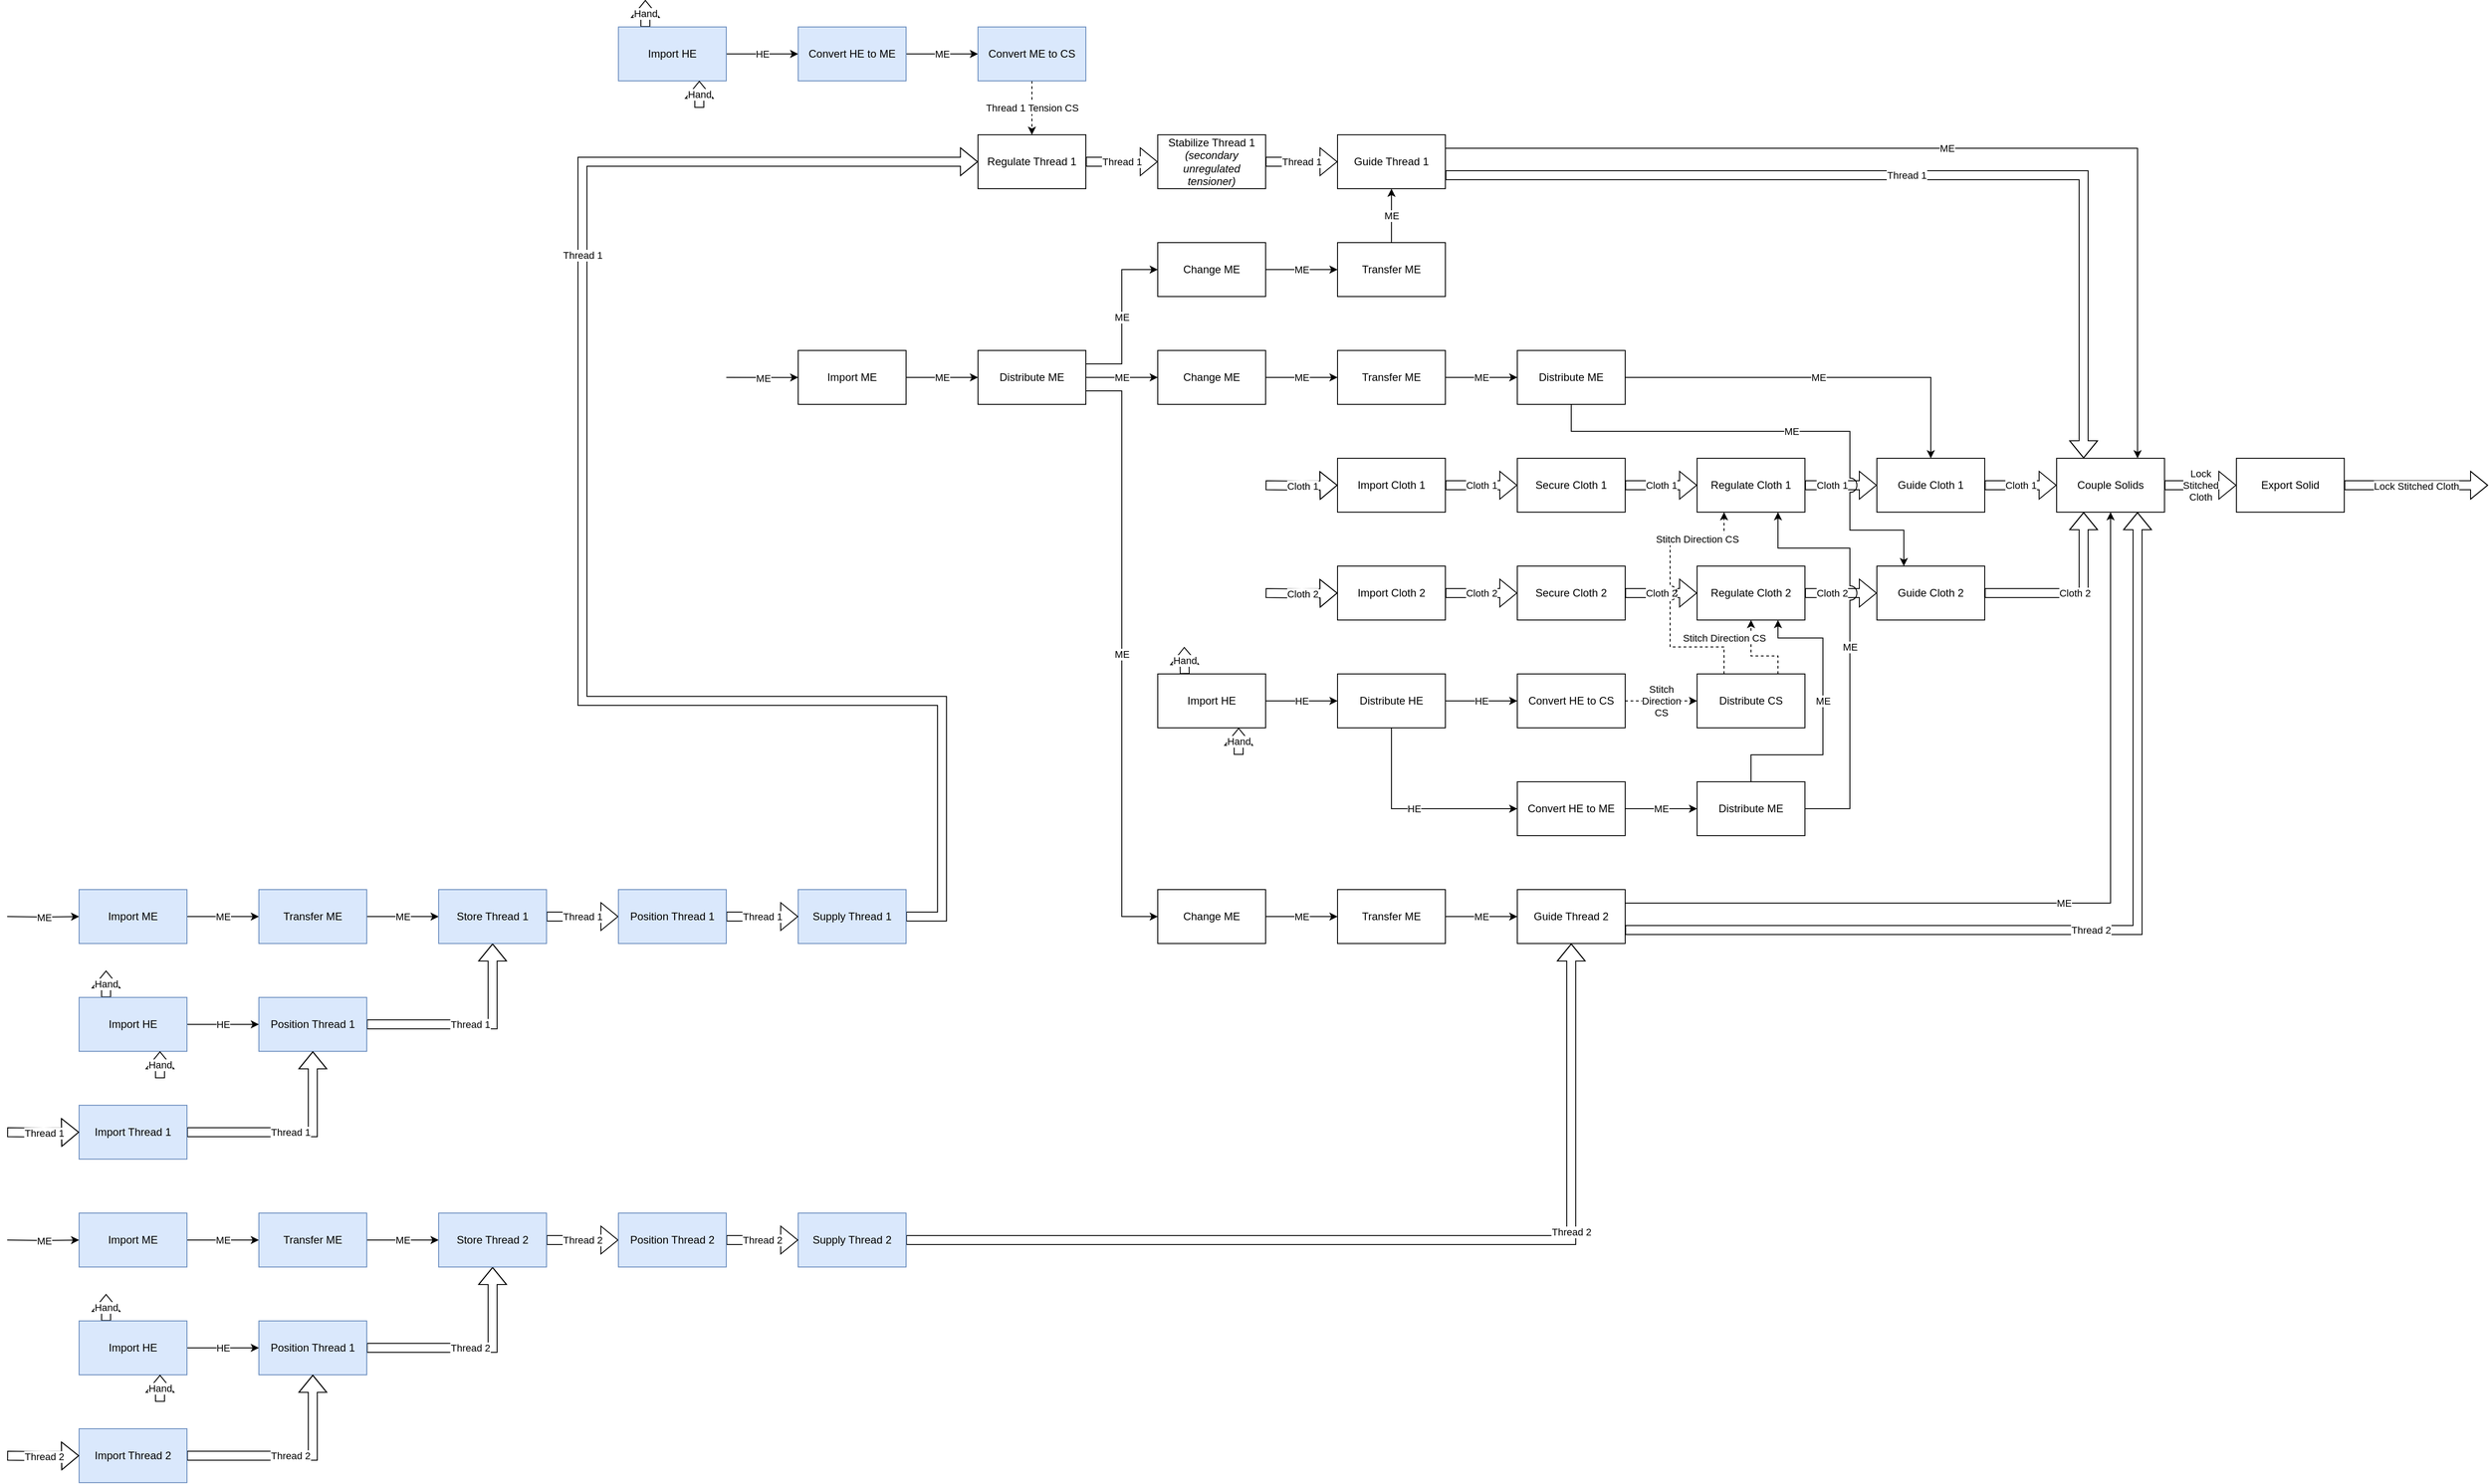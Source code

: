 <mxfile version="20.2.3" type="device"><diagram id="PV7YZHsTWEYoogCQkxCq" name="Page-1"><mxGraphModel dx="3288" dy="2365" grid="1" gridSize="10" guides="1" tooltips="1" connect="1" arrows="1" fold="1" page="1" pageScale="1" pageWidth="1100" pageHeight="850" math="0" shadow="0"><root><mxCell id="0"/><mxCell id="1" parent="0"/><mxCell id="z20-RtuB2BcMMi7QRgpX-72" value="ME" style="edgeStyle=orthogonalEdgeStyle;rounded=0;orthogonalLoop=1;jettySize=auto;html=1;exitX=1;exitY=0.5;exitDx=0;exitDy=0;entryX=0;entryY=0.5;entryDx=0;entryDy=0;" edge="1" parent="1" source="z20-RtuB2BcMMi7QRgpX-1" target="z20-RtuB2BcMMi7QRgpX-2"><mxGeometry relative="1" as="geometry"/></mxCell><mxCell id="z20-RtuB2BcMMi7QRgpX-1" value="Import ME" style="rounded=0;whiteSpace=wrap;html=1;" vertex="1" parent="1"><mxGeometry x="120" y="270" width="120" height="60" as="geometry"/></mxCell><mxCell id="z20-RtuB2BcMMi7QRgpX-73" value="ME" style="edgeStyle=orthogonalEdgeStyle;rounded=0;orthogonalLoop=1;jettySize=auto;html=1;exitX=1;exitY=0.5;exitDx=0;exitDy=0;entryX=0;entryY=0.5;entryDx=0;entryDy=0;" edge="1" parent="1" source="z20-RtuB2BcMMi7QRgpX-2" target="z20-RtuB2BcMMi7QRgpX-4"><mxGeometry relative="1" as="geometry"/></mxCell><mxCell id="z20-RtuB2BcMMi7QRgpX-75" value="ME" style="edgeStyle=orthogonalEdgeStyle;rounded=0;orthogonalLoop=1;jettySize=auto;html=1;exitX=1;exitY=0.75;exitDx=0;exitDy=0;entryX=0;entryY=0.5;entryDx=0;entryDy=0;" edge="1" parent="1" source="z20-RtuB2BcMMi7QRgpX-2" target="z20-RtuB2BcMMi7QRgpX-5"><mxGeometry relative="1" as="geometry"/></mxCell><mxCell id="z20-RtuB2BcMMi7QRgpX-76" value="ME" style="edgeStyle=orthogonalEdgeStyle;rounded=0;orthogonalLoop=1;jettySize=auto;html=1;exitX=1;exitY=0.25;exitDx=0;exitDy=0;entryX=0;entryY=0.5;entryDx=0;entryDy=0;" edge="1" parent="1" source="z20-RtuB2BcMMi7QRgpX-2" target="z20-RtuB2BcMMi7QRgpX-3"><mxGeometry relative="1" as="geometry"/></mxCell><mxCell id="z20-RtuB2BcMMi7QRgpX-2" value="Distribute ME" style="rounded=0;whiteSpace=wrap;html=1;" vertex="1" parent="1"><mxGeometry x="320" y="270" width="120" height="60" as="geometry"/></mxCell><mxCell id="z20-RtuB2BcMMi7QRgpX-86" value="ME" style="edgeStyle=orthogonalEdgeStyle;rounded=0;orthogonalLoop=1;jettySize=auto;html=1;exitX=1;exitY=0.5;exitDx=0;exitDy=0;entryX=0;entryY=0.5;entryDx=0;entryDy=0;" edge="1" parent="1" source="z20-RtuB2BcMMi7QRgpX-3" target="z20-RtuB2BcMMi7QRgpX-7"><mxGeometry relative="1" as="geometry"/></mxCell><mxCell id="z20-RtuB2BcMMi7QRgpX-3" value="Change ME" style="rounded=0;whiteSpace=wrap;html=1;" vertex="1" parent="1"><mxGeometry x="520" y="150" width="120" height="60" as="geometry"/></mxCell><mxCell id="z20-RtuB2BcMMi7QRgpX-87" value="ME" style="edgeStyle=orthogonalEdgeStyle;rounded=0;orthogonalLoop=1;jettySize=auto;html=1;exitX=1;exitY=0.5;exitDx=0;exitDy=0;entryX=0;entryY=0.5;entryDx=0;entryDy=0;" edge="1" parent="1" source="z20-RtuB2BcMMi7QRgpX-4" target="z20-RtuB2BcMMi7QRgpX-6"><mxGeometry relative="1" as="geometry"/></mxCell><mxCell id="z20-RtuB2BcMMi7QRgpX-4" value="Change ME" style="rounded=0;whiteSpace=wrap;html=1;" vertex="1" parent="1"><mxGeometry x="520" y="270" width="120" height="60" as="geometry"/></mxCell><mxCell id="z20-RtuB2BcMMi7QRgpX-71" value="ME" style="edgeStyle=orthogonalEdgeStyle;rounded=0;orthogonalLoop=1;jettySize=auto;html=1;exitX=1;exitY=0.5;exitDx=0;exitDy=0;entryX=0;entryY=0.5;entryDx=0;entryDy=0;" edge="1" parent="1" source="z20-RtuB2BcMMi7QRgpX-5" target="z20-RtuB2BcMMi7QRgpX-8"><mxGeometry relative="1" as="geometry"/></mxCell><mxCell id="z20-RtuB2BcMMi7QRgpX-5" value="Change ME" style="rounded=0;whiteSpace=wrap;html=1;" vertex="1" parent="1"><mxGeometry x="520" y="870" width="120" height="60" as="geometry"/></mxCell><mxCell id="z20-RtuB2BcMMi7QRgpX-130" value="ME" style="edgeStyle=orthogonalEdgeStyle;rounded=0;jumpStyle=arc;jumpSize=16;orthogonalLoop=1;jettySize=auto;html=1;exitX=1;exitY=0.5;exitDx=0;exitDy=0;entryX=0;entryY=0.5;entryDx=0;entryDy=0;" edge="1" parent="1" source="z20-RtuB2BcMMi7QRgpX-6" target="z20-RtuB2BcMMi7QRgpX-129"><mxGeometry relative="1" as="geometry"/></mxCell><mxCell id="z20-RtuB2BcMMi7QRgpX-6" value="Transfer ME" style="rounded=0;whiteSpace=wrap;html=1;" vertex="1" parent="1"><mxGeometry x="720" y="270" width="120" height="60" as="geometry"/></mxCell><mxCell id="z20-RtuB2BcMMi7QRgpX-88" value="ME" style="edgeStyle=orthogonalEdgeStyle;rounded=0;orthogonalLoop=1;jettySize=auto;html=1;exitX=0.5;exitY=0;exitDx=0;exitDy=0;entryX=0.5;entryY=1;entryDx=0;entryDy=0;" edge="1" parent="1" source="z20-RtuB2BcMMi7QRgpX-7" target="z20-RtuB2BcMMi7QRgpX-47"><mxGeometry relative="1" as="geometry"/></mxCell><mxCell id="z20-RtuB2BcMMi7QRgpX-7" value="Transfer ME" style="rounded=0;whiteSpace=wrap;html=1;" vertex="1" parent="1"><mxGeometry x="720" y="150" width="120" height="60" as="geometry"/></mxCell><mxCell id="z20-RtuB2BcMMi7QRgpX-77" value="ME" style="edgeStyle=orthogonalEdgeStyle;rounded=0;orthogonalLoop=1;jettySize=auto;html=1;exitX=1;exitY=0.5;exitDx=0;exitDy=0;entryX=0;entryY=0.5;entryDx=0;entryDy=0;" edge="1" parent="1" source="z20-RtuB2BcMMi7QRgpX-8" target="z20-RtuB2BcMMi7QRgpX-69"><mxGeometry relative="1" as="geometry"/></mxCell><mxCell id="z20-RtuB2BcMMi7QRgpX-8" value="Transfer ME" style="rounded=0;whiteSpace=wrap;html=1;" vertex="1" parent="1"><mxGeometry x="720" y="870" width="120" height="60" as="geometry"/></mxCell><mxCell id="z20-RtuB2BcMMi7QRgpX-13" value="ME" style="edgeStyle=orthogonalEdgeStyle;rounded=0;orthogonalLoop=1;jettySize=auto;html=1;exitX=1;exitY=0.5;exitDx=0;exitDy=0;entryX=0;entryY=0.5;entryDx=0;entryDy=0;" edge="1" parent="1" source="z20-RtuB2BcMMi7QRgpX-9" target="z20-RtuB2BcMMi7QRgpX-10"><mxGeometry relative="1" as="geometry"/></mxCell><mxCell id="z20-RtuB2BcMMi7QRgpX-9" value="Import ME" style="rounded=0;whiteSpace=wrap;html=1;fillColor=#dae8fc;strokeColor=#6c8ebf;" vertex="1" parent="1"><mxGeometry x="-680" y="870" width="120" height="60" as="geometry"/></mxCell><mxCell id="z20-RtuB2BcMMi7QRgpX-14" value="ME" style="edgeStyle=orthogonalEdgeStyle;rounded=0;orthogonalLoop=1;jettySize=auto;html=1;exitX=1;exitY=0.5;exitDx=0;exitDy=0;entryX=0;entryY=0.5;entryDx=0;entryDy=0;" edge="1" parent="1" source="z20-RtuB2BcMMi7QRgpX-10" target="z20-RtuB2BcMMi7QRgpX-12"><mxGeometry relative="1" as="geometry"/></mxCell><mxCell id="z20-RtuB2BcMMi7QRgpX-10" value="Transfer ME" style="rounded=0;whiteSpace=wrap;html=1;fillColor=#dae8fc;strokeColor=#6c8ebf;" vertex="1" parent="1"><mxGeometry x="-480" y="870" width="120" height="60" as="geometry"/></mxCell><mxCell id="z20-RtuB2BcMMi7QRgpX-23" value="Thread 1" style="edgeStyle=orthogonalEdgeStyle;shape=flexArrow;rounded=0;orthogonalLoop=1;jettySize=auto;html=1;exitX=1;exitY=0.5;exitDx=0;exitDy=0;entryX=0.5;entryY=1;entryDx=0;entryDy=0;" edge="1" parent="1" source="z20-RtuB2BcMMi7QRgpX-11" target="z20-RtuB2BcMMi7QRgpX-12"><mxGeometry relative="1" as="geometry"/></mxCell><mxCell id="z20-RtuB2BcMMi7QRgpX-11" value="Position Thread 1" style="rounded=0;whiteSpace=wrap;html=1;fillColor=#dae8fc;strokeColor=#6c8ebf;" vertex="1" parent="1"><mxGeometry x="-480" y="990" width="120" height="60" as="geometry"/></mxCell><mxCell id="z20-RtuB2BcMMi7QRgpX-25" value="Thread 1" style="edgeStyle=orthogonalEdgeStyle;shape=flexArrow;rounded=0;orthogonalLoop=1;jettySize=auto;html=1;exitX=1;exitY=0.5;exitDx=0;exitDy=0;entryX=0;entryY=0.5;entryDx=0;entryDy=0;" edge="1" parent="1" source="z20-RtuB2BcMMi7QRgpX-12" target="z20-RtuB2BcMMi7QRgpX-37"><mxGeometry relative="1" as="geometry"><mxPoint x="-110" y="900" as="targetPoint"/></mxGeometry></mxCell><mxCell id="z20-RtuB2BcMMi7QRgpX-12" value="Store Thread 1" style="rounded=0;whiteSpace=wrap;html=1;fillColor=#dae8fc;strokeColor=#6c8ebf;" vertex="1" parent="1"><mxGeometry x="-280" y="870" width="120" height="60" as="geometry"/></mxCell><mxCell id="z20-RtuB2BcMMi7QRgpX-17" value="Hand" style="edgeStyle=orthogonalEdgeStyle;shape=flexArrow;rounded=0;orthogonalLoop=1;jettySize=auto;html=1;exitX=0.25;exitY=0;exitDx=0;exitDy=0;" edge="1" parent="1" source="z20-RtuB2BcMMi7QRgpX-15"><mxGeometry relative="1" as="geometry"><mxPoint x="-650" y="960" as="targetPoint"/></mxGeometry></mxCell><mxCell id="z20-RtuB2BcMMi7QRgpX-18" value="HE" style="edgeStyle=orthogonalEdgeStyle;rounded=0;orthogonalLoop=1;jettySize=auto;html=1;exitX=1;exitY=0.5;exitDx=0;exitDy=0;entryX=0;entryY=0.5;entryDx=0;entryDy=0;" edge="1" parent="1" source="z20-RtuB2BcMMi7QRgpX-15" target="z20-RtuB2BcMMi7QRgpX-11"><mxGeometry relative="1" as="geometry"/></mxCell><mxCell id="z20-RtuB2BcMMi7QRgpX-15" value="Import HE" style="rounded=0;whiteSpace=wrap;html=1;fillColor=#dae8fc;strokeColor=#6c8ebf;" vertex="1" parent="1"><mxGeometry x="-680" y="990" width="120" height="60" as="geometry"/></mxCell><mxCell id="z20-RtuB2BcMMi7QRgpX-16" value="Hand" style="edgeStyle=orthogonalEdgeStyle;rounded=0;orthogonalLoop=1;jettySize=auto;html=1;entryX=0.75;entryY=1;entryDx=0;entryDy=0;shape=flexArrow;" edge="1" parent="1" target="z20-RtuB2BcMMi7QRgpX-15"><mxGeometry relative="1" as="geometry"><mxPoint x="-590" y="1080" as="sourcePoint"/></mxGeometry></mxCell><mxCell id="z20-RtuB2BcMMi7QRgpX-20" value="Thread 1" style="edgeStyle=orthogonalEdgeStyle;rounded=0;orthogonalLoop=1;jettySize=auto;html=1;exitX=1;exitY=0.5;exitDx=0;exitDy=0;entryX=0.5;entryY=1;entryDx=0;entryDy=0;shape=flexArrow;" edge="1" parent="1" source="z20-RtuB2BcMMi7QRgpX-19" target="z20-RtuB2BcMMi7QRgpX-11"><mxGeometry relative="1" as="geometry"/></mxCell><mxCell id="z20-RtuB2BcMMi7QRgpX-19" value="Import Thread 1" style="rounded=0;whiteSpace=wrap;html=1;fillColor=#dae8fc;strokeColor=#6c8ebf;" vertex="1" parent="1"><mxGeometry x="-680" y="1110" width="120" height="60" as="geometry"/></mxCell><mxCell id="z20-RtuB2BcMMi7QRgpX-21" value="Thread 1" style="edgeStyle=orthogonalEdgeStyle;shape=flexArrow;rounded=0;orthogonalLoop=1;jettySize=auto;html=1;entryX=0;entryY=0.5;entryDx=0;entryDy=0;" edge="1" parent="1" target="z20-RtuB2BcMMi7QRgpX-19"><mxGeometry relative="1" as="geometry"><mxPoint x="-760" y="1140" as="sourcePoint"/></mxGeometry></mxCell><mxCell id="z20-RtuB2BcMMi7QRgpX-39" value="Thread 1" style="edgeStyle=orthogonalEdgeStyle;shape=flexArrow;rounded=0;orthogonalLoop=1;jettySize=auto;html=1;exitX=1;exitY=0.5;exitDx=0;exitDy=0;entryX=0;entryY=0.5;entryDx=0;entryDy=0;" edge="1" parent="1" source="z20-RtuB2BcMMi7QRgpX-24" target="z20-RtuB2BcMMi7QRgpX-42"><mxGeometry x="0.368" relative="1" as="geometry"><mxPoint x="1120" y="700" as="targetPoint"/><Array as="points"><mxPoint x="280" y="900"/><mxPoint x="280" y="660"/><mxPoint x="-120" y="660"/><mxPoint x="-120" y="60"/></Array><mxPoint as="offset"/></mxGeometry></mxCell><mxCell id="z20-RtuB2BcMMi7QRgpX-24" value="Supply Thread 1" style="rounded=0;whiteSpace=wrap;html=1;fillColor=#dae8fc;strokeColor=#6c8ebf;" vertex="1" parent="1"><mxGeometry x="120" y="870" width="120" height="60" as="geometry"/></mxCell><mxCell id="z20-RtuB2BcMMi7QRgpX-26" value="ME" style="edgeStyle=orthogonalEdgeStyle;rounded=0;orthogonalLoop=1;jettySize=auto;html=1;entryX=0;entryY=0.5;entryDx=0;entryDy=0;" edge="1" parent="1" target="z20-RtuB2BcMMi7QRgpX-9"><mxGeometry relative="1" as="geometry"><mxPoint x="-760" y="900" as="sourcePoint"/></mxGeometry></mxCell><mxCell id="z20-RtuB2BcMMi7QRgpX-38" value="Thread 1" style="edgeStyle=orthogonalEdgeStyle;shape=flexArrow;rounded=0;orthogonalLoop=1;jettySize=auto;html=1;exitX=1;exitY=0.5;exitDx=0;exitDy=0;entryX=0;entryY=0.5;entryDx=0;entryDy=0;" edge="1" parent="1" source="z20-RtuB2BcMMi7QRgpX-37" target="z20-RtuB2BcMMi7QRgpX-24"><mxGeometry relative="1" as="geometry"/></mxCell><mxCell id="z20-RtuB2BcMMi7QRgpX-37" value="Position Thread 1" style="rounded=0;whiteSpace=wrap;html=1;fillColor=#dae8fc;strokeColor=#6c8ebf;" vertex="1" parent="1"><mxGeometry x="-80" y="870" width="120" height="60" as="geometry"/></mxCell><mxCell id="z20-RtuB2BcMMi7QRgpX-46" value="Thread 1" style="edgeStyle=orthogonalEdgeStyle;shape=flexArrow;rounded=0;orthogonalLoop=1;jettySize=auto;html=1;exitX=1;exitY=0.5;exitDx=0;exitDy=0;entryX=0;entryY=0.5;entryDx=0;entryDy=0;" edge="1" parent="1" source="z20-RtuB2BcMMi7QRgpX-42" target="z20-RtuB2BcMMi7QRgpX-45"><mxGeometry relative="1" as="geometry"/></mxCell><mxCell id="z20-RtuB2BcMMi7QRgpX-42" value="Regulate Thread 1" style="rounded=0;whiteSpace=wrap;html=1;" vertex="1" parent="1"><mxGeometry x="320" y="30" width="120" height="60" as="geometry"/></mxCell><mxCell id="z20-RtuB2BcMMi7QRgpX-48" value="Thread 1" style="edgeStyle=orthogonalEdgeStyle;shape=flexArrow;rounded=0;orthogonalLoop=1;jettySize=auto;html=1;exitX=1;exitY=0.5;exitDx=0;exitDy=0;entryX=0;entryY=0.5;entryDx=0;entryDy=0;" edge="1" parent="1" source="z20-RtuB2BcMMi7QRgpX-45" target="z20-RtuB2BcMMi7QRgpX-47"><mxGeometry relative="1" as="geometry"/></mxCell><mxCell id="z20-RtuB2BcMMi7QRgpX-45" value="Stabilize Thread 1&lt;br&gt;&lt;i&gt;(secondary unregulated tensioner)&lt;/i&gt;" style="rounded=0;whiteSpace=wrap;html=1;" vertex="1" parent="1"><mxGeometry x="520" y="30" width="120" height="60" as="geometry"/></mxCell><mxCell id="z20-RtuB2BcMMi7QRgpX-140" value="Thread 1" style="edgeStyle=orthogonalEdgeStyle;rounded=0;jumpStyle=arc;jumpSize=16;orthogonalLoop=1;jettySize=auto;html=1;exitX=1;exitY=0.75;exitDx=0;exitDy=0;entryX=0.25;entryY=0;entryDx=0;entryDy=0;shape=flexArrow;" edge="1" parent="1" source="z20-RtuB2BcMMi7QRgpX-47" target="z20-RtuB2BcMMi7QRgpX-135"><mxGeometry relative="1" as="geometry"/></mxCell><mxCell id="z20-RtuB2BcMMi7QRgpX-141" value="ME" style="edgeStyle=orthogonalEdgeStyle;rounded=0;jumpStyle=arc;jumpSize=16;orthogonalLoop=1;jettySize=auto;html=1;exitX=1;exitY=0.25;exitDx=0;exitDy=0;entryX=0.75;entryY=0;entryDx=0;entryDy=0;" edge="1" parent="1" source="z20-RtuB2BcMMi7QRgpX-47" target="z20-RtuB2BcMMi7QRgpX-135"><mxGeometry relative="1" as="geometry"/></mxCell><mxCell id="z20-RtuB2BcMMi7QRgpX-47" value="Guide Thread 1" style="rounded=0;whiteSpace=wrap;html=1;" vertex="1" parent="1"><mxGeometry x="720" y="30" width="120" height="60" as="geometry"/></mxCell><mxCell id="z20-RtuB2BcMMi7QRgpX-49" value="ME" style="edgeStyle=orthogonalEdgeStyle;rounded=0;orthogonalLoop=1;jettySize=auto;html=1;exitX=1;exitY=0.5;exitDx=0;exitDy=0;entryX=0;entryY=0.5;entryDx=0;entryDy=0;" edge="1" parent="1" source="z20-RtuB2BcMMi7QRgpX-50" target="z20-RtuB2BcMMi7QRgpX-52"><mxGeometry relative="1" as="geometry"/></mxCell><mxCell id="z20-RtuB2BcMMi7QRgpX-50" value="Import ME" style="rounded=0;whiteSpace=wrap;html=1;fillColor=#dae8fc;strokeColor=#6c8ebf;" vertex="1" parent="1"><mxGeometry x="-680" y="1230" width="120" height="60" as="geometry"/></mxCell><mxCell id="z20-RtuB2BcMMi7QRgpX-51" value="ME" style="edgeStyle=orthogonalEdgeStyle;rounded=0;orthogonalLoop=1;jettySize=auto;html=1;exitX=1;exitY=0.5;exitDx=0;exitDy=0;entryX=0;entryY=0.5;entryDx=0;entryDy=0;" edge="1" parent="1" source="z20-RtuB2BcMMi7QRgpX-52" target="z20-RtuB2BcMMi7QRgpX-56"><mxGeometry relative="1" as="geometry"/></mxCell><mxCell id="z20-RtuB2BcMMi7QRgpX-52" value="Transfer ME" style="rounded=0;whiteSpace=wrap;html=1;fillColor=#dae8fc;strokeColor=#6c8ebf;" vertex="1" parent="1"><mxGeometry x="-480" y="1230" width="120" height="60" as="geometry"/></mxCell><mxCell id="z20-RtuB2BcMMi7QRgpX-53" value="Thread 2" style="edgeStyle=orthogonalEdgeStyle;shape=flexArrow;rounded=0;orthogonalLoop=1;jettySize=auto;html=1;exitX=1;exitY=0.5;exitDx=0;exitDy=0;entryX=0.5;entryY=1;entryDx=0;entryDy=0;" edge="1" parent="1" source="z20-RtuB2BcMMi7QRgpX-54" target="z20-RtuB2BcMMi7QRgpX-56"><mxGeometry relative="1" as="geometry"/></mxCell><mxCell id="z20-RtuB2BcMMi7QRgpX-54" value="Position Thread 1" style="rounded=0;whiteSpace=wrap;html=1;fillColor=#dae8fc;strokeColor=#6c8ebf;" vertex="1" parent="1"><mxGeometry x="-480" y="1350" width="120" height="60" as="geometry"/></mxCell><mxCell id="z20-RtuB2BcMMi7QRgpX-55" value="Thread 2" style="edgeStyle=orthogonalEdgeStyle;shape=flexArrow;rounded=0;orthogonalLoop=1;jettySize=auto;html=1;exitX=1;exitY=0.5;exitDx=0;exitDy=0;entryX=0;entryY=0.5;entryDx=0;entryDy=0;" edge="1" parent="1" source="z20-RtuB2BcMMi7QRgpX-56" target="z20-RtuB2BcMMi7QRgpX-67"><mxGeometry relative="1" as="geometry"><mxPoint x="-110" y="1260" as="targetPoint"/></mxGeometry></mxCell><mxCell id="z20-RtuB2BcMMi7QRgpX-56" value="Store Thread 2" style="rounded=0;whiteSpace=wrap;html=1;fillColor=#dae8fc;strokeColor=#6c8ebf;" vertex="1" parent="1"><mxGeometry x="-280" y="1230" width="120" height="60" as="geometry"/></mxCell><mxCell id="z20-RtuB2BcMMi7QRgpX-57" value="Hand" style="edgeStyle=orthogonalEdgeStyle;shape=flexArrow;rounded=0;orthogonalLoop=1;jettySize=auto;html=1;exitX=0.25;exitY=0;exitDx=0;exitDy=0;" edge="1" parent="1" source="z20-RtuB2BcMMi7QRgpX-59"><mxGeometry relative="1" as="geometry"><mxPoint x="-650" y="1320" as="targetPoint"/></mxGeometry></mxCell><mxCell id="z20-RtuB2BcMMi7QRgpX-58" value="HE" style="edgeStyle=orthogonalEdgeStyle;rounded=0;orthogonalLoop=1;jettySize=auto;html=1;exitX=1;exitY=0.5;exitDx=0;exitDy=0;entryX=0;entryY=0.5;entryDx=0;entryDy=0;" edge="1" parent="1" source="z20-RtuB2BcMMi7QRgpX-59" target="z20-RtuB2BcMMi7QRgpX-54"><mxGeometry relative="1" as="geometry"/></mxCell><mxCell id="z20-RtuB2BcMMi7QRgpX-59" value="Import HE" style="rounded=0;whiteSpace=wrap;html=1;fillColor=#dae8fc;strokeColor=#6c8ebf;" vertex="1" parent="1"><mxGeometry x="-680" y="1350" width="120" height="60" as="geometry"/></mxCell><mxCell id="z20-RtuB2BcMMi7QRgpX-60" value="Hand" style="edgeStyle=orthogonalEdgeStyle;rounded=0;orthogonalLoop=1;jettySize=auto;html=1;entryX=0.75;entryY=1;entryDx=0;entryDy=0;shape=flexArrow;" edge="1" parent="1" target="z20-RtuB2BcMMi7QRgpX-59"><mxGeometry relative="1" as="geometry"><mxPoint x="-590" y="1440" as="sourcePoint"/></mxGeometry></mxCell><mxCell id="z20-RtuB2BcMMi7QRgpX-61" value="Thread 2" style="edgeStyle=orthogonalEdgeStyle;rounded=0;orthogonalLoop=1;jettySize=auto;html=1;exitX=1;exitY=0.5;exitDx=0;exitDy=0;entryX=0.5;entryY=1;entryDx=0;entryDy=0;shape=flexArrow;" edge="1" parent="1" source="z20-RtuB2BcMMi7QRgpX-62" target="z20-RtuB2BcMMi7QRgpX-54"><mxGeometry relative="1" as="geometry"/></mxCell><mxCell id="z20-RtuB2BcMMi7QRgpX-62" value="Import Thread 2" style="rounded=0;whiteSpace=wrap;html=1;fillColor=#dae8fc;strokeColor=#6c8ebf;" vertex="1" parent="1"><mxGeometry x="-680" y="1470" width="120" height="60" as="geometry"/></mxCell><mxCell id="z20-RtuB2BcMMi7QRgpX-63" value="Thread 2" style="edgeStyle=orthogonalEdgeStyle;shape=flexArrow;rounded=0;orthogonalLoop=1;jettySize=auto;html=1;entryX=0;entryY=0.5;entryDx=0;entryDy=0;" edge="1" parent="1" target="z20-RtuB2BcMMi7QRgpX-62"><mxGeometry relative="1" as="geometry"><mxPoint x="-760" y="1500" as="sourcePoint"/></mxGeometry></mxCell><mxCell id="z20-RtuB2BcMMi7QRgpX-70" value="Thread 2" style="edgeStyle=orthogonalEdgeStyle;shape=flexArrow;rounded=0;orthogonalLoop=1;jettySize=auto;html=1;exitX=1;exitY=0.5;exitDx=0;exitDy=0;entryX=0.5;entryY=1;entryDx=0;entryDy=0;" edge="1" parent="1" source="z20-RtuB2BcMMi7QRgpX-64" target="z20-RtuB2BcMMi7QRgpX-69"><mxGeometry x="0.4" relative="1" as="geometry"><Array as="points"><mxPoint x="980" y="1260"/></Array><mxPoint as="offset"/></mxGeometry></mxCell><mxCell id="z20-RtuB2BcMMi7QRgpX-64" value="Supply Thread 2" style="rounded=0;whiteSpace=wrap;html=1;fillColor=#dae8fc;strokeColor=#6c8ebf;" vertex="1" parent="1"><mxGeometry x="120" y="1230" width="120" height="60" as="geometry"/></mxCell><mxCell id="z20-RtuB2BcMMi7QRgpX-65" value="ME" style="edgeStyle=orthogonalEdgeStyle;rounded=0;orthogonalLoop=1;jettySize=auto;html=1;entryX=0;entryY=0.5;entryDx=0;entryDy=0;" edge="1" parent="1" target="z20-RtuB2BcMMi7QRgpX-50"><mxGeometry relative="1" as="geometry"><mxPoint x="-760" y="1260" as="sourcePoint"/></mxGeometry></mxCell><mxCell id="z20-RtuB2BcMMi7QRgpX-66" value="Thread 2" style="edgeStyle=orthogonalEdgeStyle;shape=flexArrow;rounded=0;orthogonalLoop=1;jettySize=auto;html=1;exitX=1;exitY=0.5;exitDx=0;exitDy=0;entryX=0;entryY=0.5;entryDx=0;entryDy=0;" edge="1" parent="1" source="z20-RtuB2BcMMi7QRgpX-67" target="z20-RtuB2BcMMi7QRgpX-64"><mxGeometry relative="1" as="geometry"/></mxCell><mxCell id="z20-RtuB2BcMMi7QRgpX-67" value="Position Thread 2" style="rounded=0;whiteSpace=wrap;html=1;fillColor=#dae8fc;strokeColor=#6c8ebf;" vertex="1" parent="1"><mxGeometry x="-80" y="1230" width="120" height="60" as="geometry"/></mxCell><mxCell id="z20-RtuB2BcMMi7QRgpX-138" value="Thread 2" style="edgeStyle=orthogonalEdgeStyle;shape=flexArrow;rounded=0;jumpStyle=arc;jumpSize=16;orthogonalLoop=1;jettySize=auto;html=1;exitX=1;exitY=0.75;exitDx=0;exitDy=0;entryX=0.75;entryY=1;entryDx=0;entryDy=0;" edge="1" parent="1" source="z20-RtuB2BcMMi7QRgpX-69" target="z20-RtuB2BcMMi7QRgpX-135"><mxGeometry relative="1" as="geometry"/></mxCell><mxCell id="z20-RtuB2BcMMi7QRgpX-139" value="ME" style="edgeStyle=orthogonalEdgeStyle;rounded=0;jumpStyle=arc;jumpSize=16;orthogonalLoop=1;jettySize=auto;html=1;exitX=1;exitY=0.25;exitDx=0;exitDy=0;entryX=0.5;entryY=1;entryDx=0;entryDy=0;" edge="1" parent="1" source="z20-RtuB2BcMMi7QRgpX-69" target="z20-RtuB2BcMMi7QRgpX-135"><mxGeometry relative="1" as="geometry"/></mxCell><mxCell id="z20-RtuB2BcMMi7QRgpX-69" value="Guide Thread 2" style="rounded=0;whiteSpace=wrap;html=1;" vertex="1" parent="1"><mxGeometry x="920" y="870" width="120" height="60" as="geometry"/></mxCell><mxCell id="z20-RtuB2BcMMi7QRgpX-81" value="HE" style="edgeStyle=orthogonalEdgeStyle;rounded=0;orthogonalLoop=1;jettySize=auto;html=1;exitX=1;exitY=0.5;exitDx=0;exitDy=0;entryX=0;entryY=0.5;entryDx=0;entryDy=0;" edge="1" parent="1" source="z20-RtuB2BcMMi7QRgpX-78" target="z20-RtuB2BcMMi7QRgpX-79"><mxGeometry relative="1" as="geometry"/></mxCell><mxCell id="z20-RtuB2BcMMi7QRgpX-83" value="Hand" style="edgeStyle=orthogonalEdgeStyle;shape=flexArrow;rounded=0;orthogonalLoop=1;jettySize=auto;html=1;exitX=0.25;exitY=0;exitDx=0;exitDy=0;" edge="1" parent="1" source="z20-RtuB2BcMMi7QRgpX-78"><mxGeometry relative="1" as="geometry"><mxPoint x="-50" y="-120" as="targetPoint"/></mxGeometry></mxCell><mxCell id="z20-RtuB2BcMMi7QRgpX-78" value="Import HE" style="rounded=0;whiteSpace=wrap;html=1;fillColor=#dae8fc;strokeColor=#6c8ebf;" vertex="1" parent="1"><mxGeometry x="-80" y="-90" width="120" height="60" as="geometry"/></mxCell><mxCell id="z20-RtuB2BcMMi7QRgpX-84" value="ME" style="edgeStyle=orthogonalEdgeStyle;rounded=0;orthogonalLoop=1;jettySize=auto;html=1;exitX=1;exitY=0.5;exitDx=0;exitDy=0;entryX=0;entryY=0.5;entryDx=0;entryDy=0;" edge="1" parent="1" source="z20-RtuB2BcMMi7QRgpX-79" target="z20-RtuB2BcMMi7QRgpX-80"><mxGeometry relative="1" as="geometry"/></mxCell><mxCell id="z20-RtuB2BcMMi7QRgpX-79" value="Convert HE to ME" style="rounded=0;whiteSpace=wrap;html=1;fillColor=#dae8fc;strokeColor=#6c8ebf;" vertex="1" parent="1"><mxGeometry x="120" y="-90" width="120" height="60" as="geometry"/></mxCell><mxCell id="z20-RtuB2BcMMi7QRgpX-85" value="Thread 1 Tension CS" style="edgeStyle=orthogonalEdgeStyle;rounded=0;orthogonalLoop=1;jettySize=auto;html=1;exitX=0.5;exitY=1;exitDx=0;exitDy=0;entryX=0.5;entryY=0;entryDx=0;entryDy=0;dashed=1;" edge="1" parent="1" source="z20-RtuB2BcMMi7QRgpX-80" target="z20-RtuB2BcMMi7QRgpX-42"><mxGeometry relative="1" as="geometry"/></mxCell><mxCell id="z20-RtuB2BcMMi7QRgpX-80" value="Convert ME to CS" style="rounded=0;whiteSpace=wrap;html=1;fillColor=#dae8fc;strokeColor=#6c8ebf;" vertex="1" parent="1"><mxGeometry x="320" y="-90" width="120" height="60" as="geometry"/></mxCell><mxCell id="z20-RtuB2BcMMi7QRgpX-82" value="Hand" style="edgeStyle=orthogonalEdgeStyle;rounded=0;orthogonalLoop=1;jettySize=auto;html=1;entryX=0.75;entryY=1;entryDx=0;entryDy=0;shape=flexArrow;" edge="1" parent="1" target="z20-RtuB2BcMMi7QRgpX-78"><mxGeometry relative="1" as="geometry"><mxPoint x="10" as="sourcePoint"/></mxGeometry></mxCell><mxCell id="z20-RtuB2BcMMi7QRgpX-100" value="Cloth 1" style="edgeStyle=orthogonalEdgeStyle;shape=flexArrow;rounded=0;orthogonalLoop=1;jettySize=auto;html=1;exitX=1;exitY=0.5;exitDx=0;exitDy=0;entryX=0;entryY=0.5;entryDx=0;entryDy=0;" edge="1" parent="1" source="z20-RtuB2BcMMi7QRgpX-91" target="z20-RtuB2BcMMi7QRgpX-95"><mxGeometry x="-0.25" relative="1" as="geometry"><mxPoint as="offset"/></mxGeometry></mxCell><mxCell id="z20-RtuB2BcMMi7QRgpX-91" value="Regulate Cloth 1" style="rounded=0;whiteSpace=wrap;html=1;" vertex="1" parent="1"><mxGeometry x="1120" y="390" width="120" height="60" as="geometry"/></mxCell><mxCell id="z20-RtuB2BcMMi7QRgpX-99" value="Cloth 1" style="edgeStyle=orthogonalEdgeStyle;shape=flexArrow;rounded=0;orthogonalLoop=1;jettySize=auto;html=1;exitX=1;exitY=0.5;exitDx=0;exitDy=0;entryX=0;entryY=0.5;entryDx=0;entryDy=0;" edge="1" parent="1" source="z20-RtuB2BcMMi7QRgpX-92" target="z20-RtuB2BcMMi7QRgpX-91"><mxGeometry relative="1" as="geometry"/></mxCell><mxCell id="z20-RtuB2BcMMi7QRgpX-92" value="Secure Cloth 1" style="rounded=0;whiteSpace=wrap;html=1;" vertex="1" parent="1"><mxGeometry x="920" y="390" width="120" height="60" as="geometry"/></mxCell><mxCell id="z20-RtuB2BcMMi7QRgpX-98" value="Cloth 2" style="edgeStyle=orthogonalEdgeStyle;rounded=0;orthogonalLoop=1;jettySize=auto;html=1;exitX=1;exitY=0.5;exitDx=0;exitDy=0;entryX=0;entryY=0.5;entryDx=0;entryDy=0;shape=flexArrow;" edge="1" parent="1" source="z20-RtuB2BcMMi7QRgpX-93" target="z20-RtuB2BcMMi7QRgpX-94"><mxGeometry relative="1" as="geometry"/></mxCell><mxCell id="z20-RtuB2BcMMi7QRgpX-93" value="Secure Cloth 2" style="rounded=0;whiteSpace=wrap;html=1;" vertex="1" parent="1"><mxGeometry x="920" y="510" width="120" height="60" as="geometry"/></mxCell><mxCell id="z20-RtuB2BcMMi7QRgpX-97" value="Cloth 2" style="edgeStyle=orthogonalEdgeStyle;rounded=0;orthogonalLoop=1;jettySize=auto;html=1;exitX=1;exitY=0.5;exitDx=0;exitDy=0;entryX=0;entryY=0.5;entryDx=0;entryDy=0;shape=flexArrow;" edge="1" parent="1" source="z20-RtuB2BcMMi7QRgpX-94" target="z20-RtuB2BcMMi7QRgpX-96"><mxGeometry x="-0.25" relative="1" as="geometry"><mxPoint as="offset"/></mxGeometry></mxCell><mxCell id="z20-RtuB2BcMMi7QRgpX-94" value="Regulate Cloth 2" style="rounded=0;whiteSpace=wrap;html=1;" vertex="1" parent="1"><mxGeometry x="1120" y="510" width="120" height="60" as="geometry"/></mxCell><mxCell id="z20-RtuB2BcMMi7QRgpX-136" value="Cloth 1" style="edgeStyle=orthogonalEdgeStyle;rounded=0;jumpStyle=arc;jumpSize=16;orthogonalLoop=1;jettySize=auto;html=1;exitX=1;exitY=0.5;exitDx=0;exitDy=0;entryX=0;entryY=0.5;entryDx=0;entryDy=0;shape=flexArrow;" edge="1" parent="1" source="z20-RtuB2BcMMi7QRgpX-95" target="z20-RtuB2BcMMi7QRgpX-135"><mxGeometry relative="1" as="geometry"/></mxCell><mxCell id="z20-RtuB2BcMMi7QRgpX-95" value="Guide Cloth 1" style="rounded=0;whiteSpace=wrap;html=1;" vertex="1" parent="1"><mxGeometry x="1320" y="390" width="120" height="60" as="geometry"/></mxCell><mxCell id="z20-RtuB2BcMMi7QRgpX-137" value="Cloth 2" style="edgeStyle=orthogonalEdgeStyle;shape=flexArrow;rounded=0;jumpStyle=arc;jumpSize=16;orthogonalLoop=1;jettySize=auto;html=1;exitX=1;exitY=0.5;exitDx=0;exitDy=0;entryX=0.25;entryY=1;entryDx=0;entryDy=0;" edge="1" parent="1" source="z20-RtuB2BcMMi7QRgpX-96" target="z20-RtuB2BcMMi7QRgpX-135"><mxGeometry relative="1" as="geometry"/></mxCell><mxCell id="z20-RtuB2BcMMi7QRgpX-96" value="Guide Cloth 2" style="rounded=0;whiteSpace=wrap;html=1;" vertex="1" parent="1"><mxGeometry x="1320" y="510" width="120" height="60" as="geometry"/></mxCell><mxCell id="z20-RtuB2BcMMi7QRgpX-106" value="Hand" style="edgeStyle=orthogonalEdgeStyle;shape=flexArrow;rounded=0;orthogonalLoop=1;jettySize=auto;html=1;exitX=0.25;exitY=0;exitDx=0;exitDy=0;" edge="1" parent="1" source="z20-RtuB2BcMMi7QRgpX-101"><mxGeometry relative="1" as="geometry"><mxPoint x="549.5" y="600" as="targetPoint"/></mxGeometry></mxCell><mxCell id="z20-RtuB2BcMMi7QRgpX-107" value="HE" style="edgeStyle=orthogonalEdgeStyle;rounded=0;orthogonalLoop=1;jettySize=auto;html=1;exitX=1;exitY=0.5;exitDx=0;exitDy=0;entryX=0;entryY=0.5;entryDx=0;entryDy=0;" edge="1" parent="1" source="z20-RtuB2BcMMi7QRgpX-101" target="z20-RtuB2BcMMi7QRgpX-102"><mxGeometry relative="1" as="geometry"/></mxCell><mxCell id="z20-RtuB2BcMMi7QRgpX-101" value="Import HE" style="rounded=0;whiteSpace=wrap;html=1;" vertex="1" parent="1"><mxGeometry x="520" y="630" width="120" height="60" as="geometry"/></mxCell><mxCell id="z20-RtuB2BcMMi7QRgpX-109" value="HE" style="edgeStyle=orthogonalEdgeStyle;rounded=0;orthogonalLoop=1;jettySize=auto;html=1;exitX=1;exitY=0.5;exitDx=0;exitDy=0;entryX=0;entryY=0.5;entryDx=0;entryDy=0;" edge="1" parent="1" source="z20-RtuB2BcMMi7QRgpX-102" target="z20-RtuB2BcMMi7QRgpX-103"><mxGeometry relative="1" as="geometry"/></mxCell><mxCell id="z20-RtuB2BcMMi7QRgpX-110" value="HE" style="edgeStyle=orthogonalEdgeStyle;rounded=0;orthogonalLoop=1;jettySize=auto;html=1;exitX=0.5;exitY=1;exitDx=0;exitDy=0;entryX=0;entryY=0.5;entryDx=0;entryDy=0;" edge="1" parent="1" source="z20-RtuB2BcMMi7QRgpX-102" target="z20-RtuB2BcMMi7QRgpX-104"><mxGeometry relative="1" as="geometry"/></mxCell><mxCell id="z20-RtuB2BcMMi7QRgpX-102" value="Distribute HE" style="rounded=0;whiteSpace=wrap;html=1;" vertex="1" parent="1"><mxGeometry x="720" y="630" width="120" height="60" as="geometry"/></mxCell><mxCell id="z20-RtuB2BcMMi7QRgpX-116" value="Stitch&lt;br&gt;Direction&lt;br&gt;CS" style="edgeStyle=orthogonalEdgeStyle;rounded=0;orthogonalLoop=1;jettySize=auto;html=1;exitX=1;exitY=0.5;exitDx=0;exitDy=0;entryX=0;entryY=0.5;entryDx=0;entryDy=0;dashed=1;" edge="1" parent="1" source="z20-RtuB2BcMMi7QRgpX-103" target="z20-RtuB2BcMMi7QRgpX-113"><mxGeometry relative="1" as="geometry"/></mxCell><mxCell id="z20-RtuB2BcMMi7QRgpX-103" value="Convert HE to CS" style="rounded=0;whiteSpace=wrap;html=1;" vertex="1" parent="1"><mxGeometry x="920" y="630" width="120" height="60" as="geometry"/></mxCell><mxCell id="z20-RtuB2BcMMi7QRgpX-115" value="ME" style="edgeStyle=orthogonalEdgeStyle;rounded=0;orthogonalLoop=1;jettySize=auto;html=1;exitX=1;exitY=0.5;exitDx=0;exitDy=0;entryX=0;entryY=0.5;entryDx=0;entryDy=0;" edge="1" parent="1" source="z20-RtuB2BcMMi7QRgpX-104" target="z20-RtuB2BcMMi7QRgpX-114"><mxGeometry relative="1" as="geometry"/></mxCell><mxCell id="z20-RtuB2BcMMi7QRgpX-104" value="Convert HE to ME" style="rounded=0;whiteSpace=wrap;html=1;" vertex="1" parent="1"><mxGeometry x="920" y="750" width="120" height="60" as="geometry"/></mxCell><mxCell id="z20-RtuB2BcMMi7QRgpX-105" value="Hand" style="edgeStyle=orthogonalEdgeStyle;shape=flexArrow;rounded=0;orthogonalLoop=1;jettySize=auto;html=1;entryX=0.75;entryY=1;entryDx=0;entryDy=0;" edge="1" parent="1" target="z20-RtuB2BcMMi7QRgpX-101"><mxGeometry relative="1" as="geometry"><mxPoint x="610" y="720" as="sourcePoint"/></mxGeometry></mxCell><mxCell id="z20-RtuB2BcMMi7QRgpX-118" value="Stitch Direction CS" style="edgeStyle=orthogonalEdgeStyle;rounded=0;orthogonalLoop=1;jettySize=auto;html=1;exitX=0.25;exitY=0;exitDx=0;exitDy=0;entryX=0.25;entryY=1;entryDx=0;entryDy=0;dashed=1;jumpStyle=arc;jumpSize=16;" edge="1" parent="1" source="z20-RtuB2BcMMi7QRgpX-113" target="z20-RtuB2BcMMi7QRgpX-91"><mxGeometry x="0.599" relative="1" as="geometry"><Array as="points"><mxPoint x="1150" y="600"/><mxPoint x="1090" y="600"/><mxPoint x="1090" y="480"/><mxPoint x="1150" y="480"/></Array><mxPoint as="offset"/></mxGeometry></mxCell><mxCell id="z20-RtuB2BcMMi7QRgpX-119" value="Stitch Direction CS" style="edgeStyle=orthogonalEdgeStyle;rounded=0;orthogonalLoop=1;jettySize=auto;html=1;exitX=0.75;exitY=0;exitDx=0;exitDy=0;entryX=0.5;entryY=1;entryDx=0;entryDy=0;dashed=1;jumpStyle=arc;jumpSize=16;" edge="1" parent="1" source="z20-RtuB2BcMMi7QRgpX-113" target="z20-RtuB2BcMMi7QRgpX-94"><mxGeometry x="0.556" y="30" relative="1" as="geometry"><Array as="points"><mxPoint x="1210" y="610"/><mxPoint x="1180" y="610"/></Array><mxPoint as="offset"/></mxGeometry></mxCell><mxCell id="z20-RtuB2BcMMi7QRgpX-113" value="Distribute CS" style="rounded=0;whiteSpace=wrap;html=1;" vertex="1" parent="1"><mxGeometry x="1120" y="630" width="120" height="60" as="geometry"/></mxCell><mxCell id="z20-RtuB2BcMMi7QRgpX-120" value="ME" style="edgeStyle=orthogonalEdgeStyle;rounded=0;orthogonalLoop=1;jettySize=auto;html=1;exitX=0.5;exitY=0;exitDx=0;exitDy=0;entryX=0.75;entryY=1;entryDx=0;entryDy=0;jumpStyle=arc;jumpSize=16;" edge="1" parent="1" source="z20-RtuB2BcMMi7QRgpX-114" target="z20-RtuB2BcMMi7QRgpX-94"><mxGeometry x="0.097" relative="1" as="geometry"><Array as="points"><mxPoint x="1180" y="720"/><mxPoint x="1260" y="720"/><mxPoint x="1260" y="590"/><mxPoint x="1210" y="590"/></Array><mxPoint as="offset"/></mxGeometry></mxCell><mxCell id="z20-RtuB2BcMMi7QRgpX-122" value="ME" style="edgeStyle=orthogonalEdgeStyle;rounded=0;orthogonalLoop=1;jettySize=auto;html=1;exitX=1;exitY=0.5;exitDx=0;exitDy=0;entryX=0.75;entryY=1;entryDx=0;entryDy=0;jumpStyle=arc;jumpSize=16;" edge="1" parent="1" source="z20-RtuB2BcMMi7QRgpX-114" target="z20-RtuB2BcMMi7QRgpX-91"><mxGeometry relative="1" as="geometry"><Array as="points"><mxPoint x="1290" y="780"/><mxPoint x="1290" y="490"/><mxPoint x="1210" y="490"/></Array><mxPoint as="offset"/></mxGeometry></mxCell><mxCell id="z20-RtuB2BcMMi7QRgpX-114" value="Distribute ME" style="rounded=0;whiteSpace=wrap;html=1;" vertex="1" parent="1"><mxGeometry x="1120" y="750" width="120" height="60" as="geometry"/></mxCell><mxCell id="z20-RtuB2BcMMi7QRgpX-126" value="Cloth 1" style="edgeStyle=orthogonalEdgeStyle;shape=flexArrow;rounded=0;jumpStyle=arc;jumpSize=16;orthogonalLoop=1;jettySize=auto;html=1;exitX=1;exitY=0.5;exitDx=0;exitDy=0;entryX=0;entryY=0.5;entryDx=0;entryDy=0;" edge="1" parent="1" source="z20-RtuB2BcMMi7QRgpX-123" target="z20-RtuB2BcMMi7QRgpX-92"><mxGeometry relative="1" as="geometry"/></mxCell><mxCell id="z20-RtuB2BcMMi7QRgpX-123" value="Import Cloth 1" style="rounded=0;whiteSpace=wrap;html=1;" vertex="1" parent="1"><mxGeometry x="720" y="390" width="120" height="60" as="geometry"/></mxCell><mxCell id="z20-RtuB2BcMMi7QRgpX-125" value="Cloth 2" style="edgeStyle=orthogonalEdgeStyle;rounded=0;jumpStyle=arc;jumpSize=16;orthogonalLoop=1;jettySize=auto;html=1;exitX=1;exitY=0.5;exitDx=0;exitDy=0;entryX=0;entryY=0.5;entryDx=0;entryDy=0;shape=flexArrow;" edge="1" parent="1" source="z20-RtuB2BcMMi7QRgpX-124" target="z20-RtuB2BcMMi7QRgpX-93"><mxGeometry relative="1" as="geometry"/></mxCell><mxCell id="z20-RtuB2BcMMi7QRgpX-124" value="Import Cloth 2" style="rounded=0;whiteSpace=wrap;html=1;" vertex="1" parent="1"><mxGeometry x="720" y="510" width="120" height="60" as="geometry"/></mxCell><mxCell id="z20-RtuB2BcMMi7QRgpX-127" value="Cloth 1" style="edgeStyle=orthogonalEdgeStyle;shape=flexArrow;rounded=0;jumpStyle=arc;jumpSize=16;orthogonalLoop=1;jettySize=auto;html=1;entryX=0;entryY=0.5;entryDx=0;entryDy=0;" edge="1" parent="1" target="z20-RtuB2BcMMi7QRgpX-123"><mxGeometry relative="1" as="geometry"><mxPoint x="640" y="420" as="sourcePoint"/></mxGeometry></mxCell><mxCell id="z20-RtuB2BcMMi7QRgpX-128" value="Cloth 2" style="edgeStyle=orthogonalEdgeStyle;shape=flexArrow;rounded=0;jumpStyle=arc;jumpSize=16;orthogonalLoop=1;jettySize=auto;html=1;entryX=0;entryY=0.5;entryDx=0;entryDy=0;" edge="1" parent="1" target="z20-RtuB2BcMMi7QRgpX-124"><mxGeometry relative="1" as="geometry"><mxPoint x="640" y="540" as="sourcePoint"/></mxGeometry></mxCell><mxCell id="z20-RtuB2BcMMi7QRgpX-131" value="ME" style="edgeStyle=orthogonalEdgeStyle;rounded=0;jumpStyle=arc;jumpSize=16;orthogonalLoop=1;jettySize=auto;html=1;exitX=1;exitY=0.5;exitDx=0;exitDy=0;entryX=0.5;entryY=0;entryDx=0;entryDy=0;" edge="1" parent="1" source="z20-RtuB2BcMMi7QRgpX-129" target="z20-RtuB2BcMMi7QRgpX-95"><mxGeometry relative="1" as="geometry"/></mxCell><mxCell id="z20-RtuB2BcMMi7QRgpX-132" value="ME" style="edgeStyle=orthogonalEdgeStyle;rounded=0;jumpStyle=arc;jumpSize=16;orthogonalLoop=1;jettySize=auto;html=1;exitX=0.5;exitY=1;exitDx=0;exitDy=0;entryX=0.25;entryY=0;entryDx=0;entryDy=0;" edge="1" parent="1" source="z20-RtuB2BcMMi7QRgpX-129" target="z20-RtuB2BcMMi7QRgpX-96"><mxGeometry relative="1" as="geometry"><Array as="points"><mxPoint x="980" y="360"/><mxPoint x="1290" y="360"/><mxPoint x="1290" y="470"/><mxPoint x="1350" y="470"/></Array></mxGeometry></mxCell><mxCell id="z20-RtuB2BcMMi7QRgpX-129" value="Distribute ME" style="rounded=0;whiteSpace=wrap;html=1;" vertex="1" parent="1"><mxGeometry x="920" y="270" width="120" height="60" as="geometry"/></mxCell><mxCell id="z20-RtuB2BcMMi7QRgpX-134" value="ME" style="edgeStyle=orthogonalEdgeStyle;rounded=0;jumpStyle=arc;jumpSize=16;orthogonalLoop=1;jettySize=auto;html=1;entryX=0;entryY=0.5;entryDx=0;entryDy=0;" edge="1" parent="1" target="z20-RtuB2BcMMi7QRgpX-1"><mxGeometry relative="1" as="geometry"><mxPoint x="40" y="300" as="sourcePoint"/></mxGeometry></mxCell><mxCell id="z20-RtuB2BcMMi7QRgpX-143" value="Lock&lt;br&gt;Stitched&lt;br&gt;Cloth" style="edgeStyle=orthogonalEdgeStyle;rounded=0;jumpStyle=arc;jumpSize=16;orthogonalLoop=1;jettySize=auto;html=1;exitX=1;exitY=0.5;exitDx=0;exitDy=0;entryX=0;entryY=0.5;entryDx=0;entryDy=0;shape=flexArrow;" edge="1" parent="1" source="z20-RtuB2BcMMi7QRgpX-135" target="z20-RtuB2BcMMi7QRgpX-142"><mxGeometry relative="1" as="geometry"/></mxCell><mxCell id="z20-RtuB2BcMMi7QRgpX-135" value="Couple Solids" style="rounded=0;whiteSpace=wrap;html=1;" vertex="1" parent="1"><mxGeometry x="1520" y="390" width="120" height="60" as="geometry"/></mxCell><mxCell id="z20-RtuB2BcMMi7QRgpX-144" value="Lock Stitched Cloth" style="edgeStyle=orthogonalEdgeStyle;shape=flexArrow;rounded=0;jumpStyle=arc;jumpSize=16;orthogonalLoop=1;jettySize=auto;html=1;exitX=1;exitY=0.5;exitDx=0;exitDy=0;" edge="1" parent="1" source="z20-RtuB2BcMMi7QRgpX-142"><mxGeometry relative="1" as="geometry"><mxPoint x="2000" y="420" as="targetPoint"/></mxGeometry></mxCell><mxCell id="z20-RtuB2BcMMi7QRgpX-142" value="Export Solid" style="rounded=0;whiteSpace=wrap;html=1;" vertex="1" parent="1"><mxGeometry x="1720" y="390" width="120" height="60" as="geometry"/></mxCell></root></mxGraphModel></diagram></mxfile>